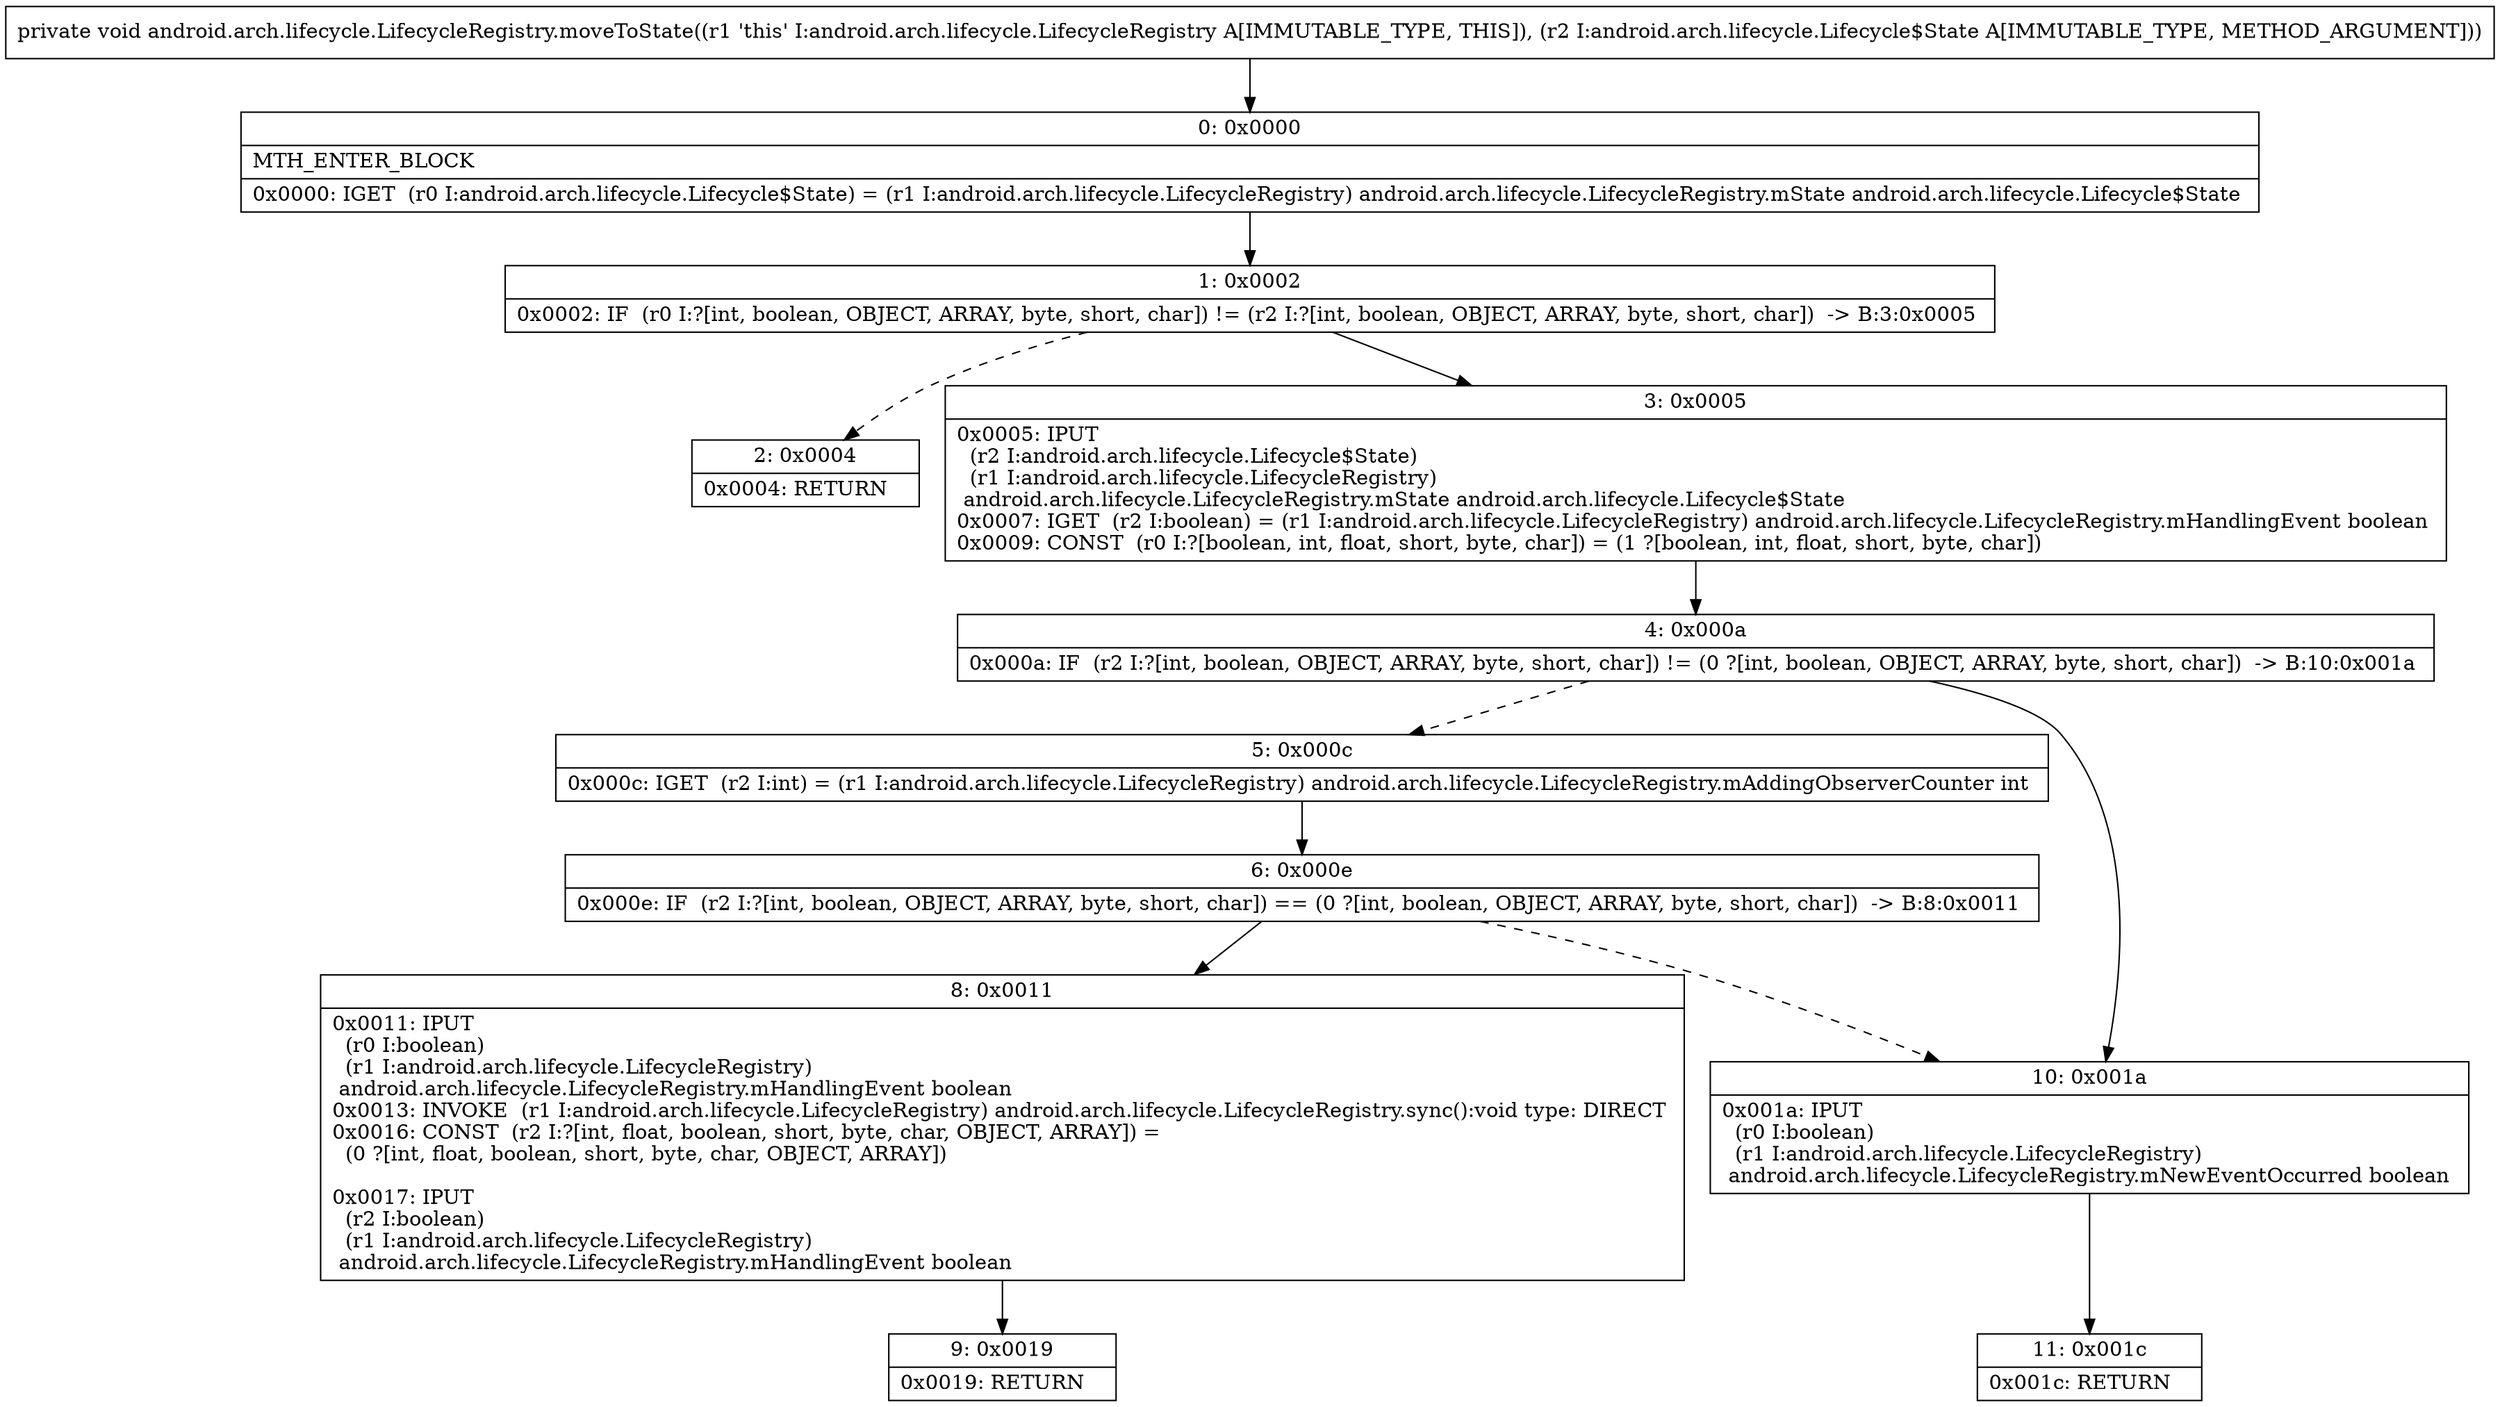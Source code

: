 digraph "CFG forandroid.arch.lifecycle.LifecycleRegistry.moveToState(Landroid\/arch\/lifecycle\/Lifecycle$State;)V" {
Node_0 [shape=record,label="{0\:\ 0x0000|MTH_ENTER_BLOCK\l|0x0000: IGET  (r0 I:android.arch.lifecycle.Lifecycle$State) = (r1 I:android.arch.lifecycle.LifecycleRegistry) android.arch.lifecycle.LifecycleRegistry.mState android.arch.lifecycle.Lifecycle$State \l}"];
Node_1 [shape=record,label="{1\:\ 0x0002|0x0002: IF  (r0 I:?[int, boolean, OBJECT, ARRAY, byte, short, char]) != (r2 I:?[int, boolean, OBJECT, ARRAY, byte, short, char])  \-\> B:3:0x0005 \l}"];
Node_2 [shape=record,label="{2\:\ 0x0004|0x0004: RETURN   \l}"];
Node_3 [shape=record,label="{3\:\ 0x0005|0x0005: IPUT  \l  (r2 I:android.arch.lifecycle.Lifecycle$State)\l  (r1 I:android.arch.lifecycle.LifecycleRegistry)\l android.arch.lifecycle.LifecycleRegistry.mState android.arch.lifecycle.Lifecycle$State \l0x0007: IGET  (r2 I:boolean) = (r1 I:android.arch.lifecycle.LifecycleRegistry) android.arch.lifecycle.LifecycleRegistry.mHandlingEvent boolean \l0x0009: CONST  (r0 I:?[boolean, int, float, short, byte, char]) = (1 ?[boolean, int, float, short, byte, char]) \l}"];
Node_4 [shape=record,label="{4\:\ 0x000a|0x000a: IF  (r2 I:?[int, boolean, OBJECT, ARRAY, byte, short, char]) != (0 ?[int, boolean, OBJECT, ARRAY, byte, short, char])  \-\> B:10:0x001a \l}"];
Node_5 [shape=record,label="{5\:\ 0x000c|0x000c: IGET  (r2 I:int) = (r1 I:android.arch.lifecycle.LifecycleRegistry) android.arch.lifecycle.LifecycleRegistry.mAddingObserverCounter int \l}"];
Node_6 [shape=record,label="{6\:\ 0x000e|0x000e: IF  (r2 I:?[int, boolean, OBJECT, ARRAY, byte, short, char]) == (0 ?[int, boolean, OBJECT, ARRAY, byte, short, char])  \-\> B:8:0x0011 \l}"];
Node_8 [shape=record,label="{8\:\ 0x0011|0x0011: IPUT  \l  (r0 I:boolean)\l  (r1 I:android.arch.lifecycle.LifecycleRegistry)\l android.arch.lifecycle.LifecycleRegistry.mHandlingEvent boolean \l0x0013: INVOKE  (r1 I:android.arch.lifecycle.LifecycleRegistry) android.arch.lifecycle.LifecycleRegistry.sync():void type: DIRECT \l0x0016: CONST  (r2 I:?[int, float, boolean, short, byte, char, OBJECT, ARRAY]) = \l  (0 ?[int, float, boolean, short, byte, char, OBJECT, ARRAY])\l \l0x0017: IPUT  \l  (r2 I:boolean)\l  (r1 I:android.arch.lifecycle.LifecycleRegistry)\l android.arch.lifecycle.LifecycleRegistry.mHandlingEvent boolean \l}"];
Node_9 [shape=record,label="{9\:\ 0x0019|0x0019: RETURN   \l}"];
Node_10 [shape=record,label="{10\:\ 0x001a|0x001a: IPUT  \l  (r0 I:boolean)\l  (r1 I:android.arch.lifecycle.LifecycleRegistry)\l android.arch.lifecycle.LifecycleRegistry.mNewEventOccurred boolean \l}"];
Node_11 [shape=record,label="{11\:\ 0x001c|0x001c: RETURN   \l}"];
MethodNode[shape=record,label="{private void android.arch.lifecycle.LifecycleRegistry.moveToState((r1 'this' I:android.arch.lifecycle.LifecycleRegistry A[IMMUTABLE_TYPE, THIS]), (r2 I:android.arch.lifecycle.Lifecycle$State A[IMMUTABLE_TYPE, METHOD_ARGUMENT])) }"];
MethodNode -> Node_0;
Node_0 -> Node_1;
Node_1 -> Node_2[style=dashed];
Node_1 -> Node_3;
Node_3 -> Node_4;
Node_4 -> Node_5[style=dashed];
Node_4 -> Node_10;
Node_5 -> Node_6;
Node_6 -> Node_8;
Node_6 -> Node_10[style=dashed];
Node_8 -> Node_9;
Node_10 -> Node_11;
}

